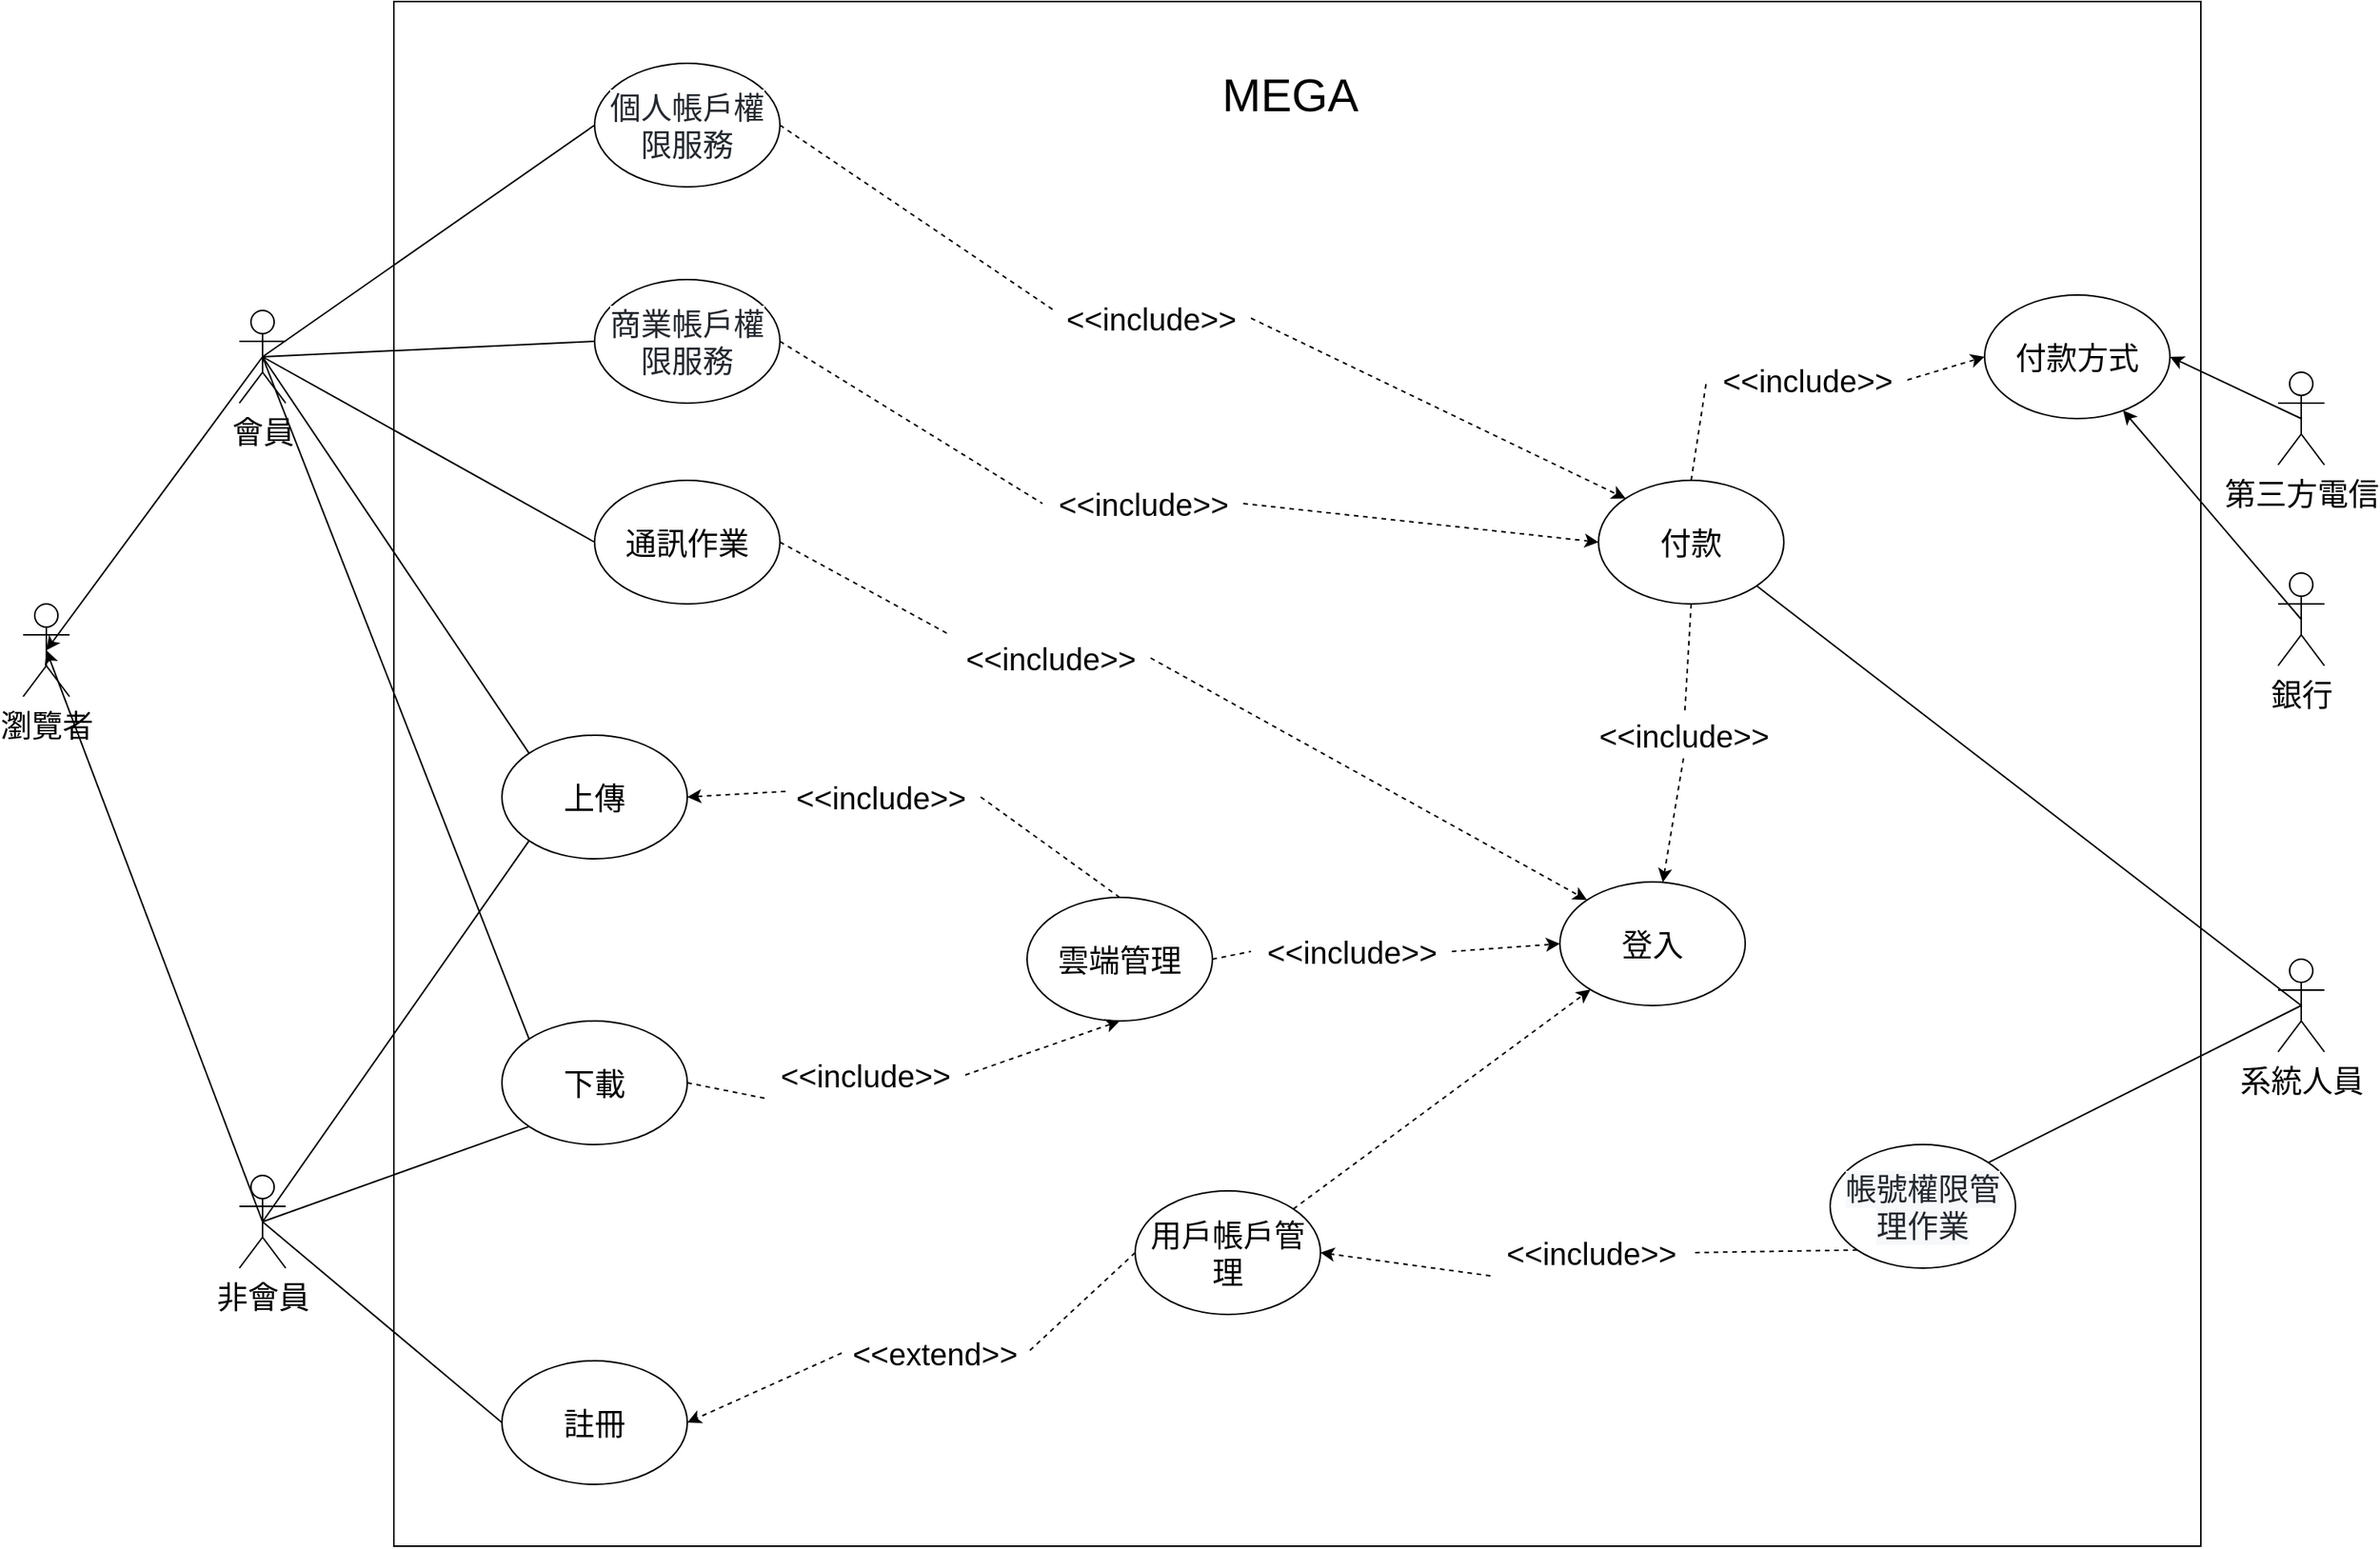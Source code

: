 <mxfile version="18.1.3" type="device"><diagram id="usIcNRxFysxi4RKqTmF2" name="第1頁"><mxGraphModel dx="1692" dy="1504" grid="1" gridSize="10" guides="1" tooltips="1" connect="1" arrows="0" fold="1" page="1" pageScale="1" pageWidth="1654" pageHeight="1169" math="0" shadow="0"><root><mxCell id="0"/><mxCell id="1" parent="0"/><mxCell id="QyxepqfQMqeC5QiL6Orz-121" value="" style="rounded=0;whiteSpace=wrap;html=1;fontSize=20;" vertex="1" parent="1"><mxGeometry x="310" y="40" width="1170" height="1000" as="geometry"/></mxCell><mxCell id="QyxepqfQMqeC5QiL6Orz-1" value="&lt;font style=&quot;font-size: 20px;&quot;&gt;登入&lt;/font&gt;" style="ellipse;whiteSpace=wrap;html=1;" vertex="1" parent="1"><mxGeometry x="1065" y="610" width="120" height="80" as="geometry"/></mxCell><mxCell id="QyxepqfQMqeC5QiL6Orz-88" style="edgeStyle=none;rounded=0;orthogonalLoop=1;jettySize=auto;html=1;entryX=0;entryY=0.5;entryDx=0;entryDy=0;dashed=1;fontSize=20;endArrow=classic;endFill=1;elbow=vertical;exitX=1;exitY=0.5;exitDx=0;exitDy=0;startArrow=none;" edge="1" parent="1" source="QyxepqfQMqeC5QiL6Orz-110" target="QyxepqfQMqeC5QiL6Orz-1"><mxGeometry relative="1" as="geometry"><mxPoint x="730" y="555" as="sourcePoint"/></mxGeometry></mxCell><mxCell id="QyxepqfQMqeC5QiL6Orz-100" style="edgeStyle=none;rounded=0;orthogonalLoop=1;jettySize=auto;html=1;exitX=0.028;exitY=0.379;exitDx=0;exitDy=0;dashed=1;fontSize=20;endArrow=classic;endFill=1;elbow=vertical;exitPerimeter=0;startArrow=none;entryX=1;entryY=0.5;entryDx=0;entryDy=0;" edge="1" parent="1" source="QyxepqfQMqeC5QiL6Orz-95" target="QyxepqfQMqeC5QiL6Orz-75"><mxGeometry relative="1" as="geometry"><mxPoint x="510" y="551" as="targetPoint"/></mxGeometry></mxCell><mxCell id="QyxepqfQMqeC5QiL6Orz-2" value="&lt;font style=&quot;font-size: 20px;&quot;&gt;雲端管理&lt;/font&gt;" style="ellipse;whiteSpace=wrap;html=1;" vertex="1" parent="1"><mxGeometry x="720" y="620" width="120" height="80" as="geometry"/></mxCell><mxCell id="QyxepqfQMqeC5QiL6Orz-51" style="edgeStyle=none;rounded=0;orthogonalLoop=1;jettySize=auto;html=1;exitX=0;exitY=0.5;exitDx=0;exitDy=0;entryX=0.5;entryY=0.5;entryDx=0;entryDy=0;entryPerimeter=0;fontSize=20;endArrow=none;endFill=0;elbow=vertical;" edge="1" parent="1" source="QyxepqfQMqeC5QiL6Orz-3" target="QyxepqfQMqeC5QiL6Orz-45"><mxGeometry relative="1" as="geometry"/></mxCell><mxCell id="QyxepqfQMqeC5QiL6Orz-3" value="&lt;font style=&quot;font-size: 20px;&quot;&gt;註冊&lt;/font&gt;" style="ellipse;whiteSpace=wrap;html=1;" vertex="1" parent="1"><mxGeometry x="380" y="920" width="120" height="80" as="geometry"/></mxCell><mxCell id="QyxepqfQMqeC5QiL6Orz-50" style="edgeStyle=none;rounded=0;orthogonalLoop=1;jettySize=auto;html=1;exitX=0;exitY=0;exitDx=0;exitDy=0;fontSize=20;endArrow=none;endFill=0;elbow=vertical;entryX=0.5;entryY=0.5;entryDx=0;entryDy=0;entryPerimeter=0;" edge="1" parent="1" source="QyxepqfQMqeC5QiL6Orz-4" target="QyxepqfQMqeC5QiL6Orz-44"><mxGeometry relative="1" as="geometry"><mxPoint x="300" y="350" as="targetPoint"/></mxGeometry></mxCell><mxCell id="QyxepqfQMqeC5QiL6Orz-53" style="edgeStyle=none;rounded=0;orthogonalLoop=1;jettySize=auto;html=1;exitX=0;exitY=1;exitDx=0;exitDy=0;fontSize=20;endArrow=none;endFill=0;elbow=vertical;entryX=0.5;entryY=0.5;entryDx=0;entryDy=0;entryPerimeter=0;" edge="1" parent="1" source="QyxepqfQMqeC5QiL6Orz-4" target="QyxepqfQMqeC5QiL6Orz-45"><mxGeometry relative="1" as="geometry"/></mxCell><mxCell id="QyxepqfQMqeC5QiL6Orz-89" style="edgeStyle=none;rounded=0;orthogonalLoop=1;jettySize=auto;html=1;exitX=1;exitY=0.5;exitDx=0;exitDy=0;entryX=0.5;entryY=1;entryDx=0;entryDy=0;dashed=1;fontSize=20;endArrow=classic;endFill=1;elbow=vertical;startArrow=none;" edge="1" parent="1" source="QyxepqfQMqeC5QiL6Orz-94" target="QyxepqfQMqeC5QiL6Orz-2"><mxGeometry relative="1" as="geometry"/></mxCell><mxCell id="QyxepqfQMqeC5QiL6Orz-4" value="&lt;font style=&quot;font-size: 20px;&quot;&gt;下載&lt;/font&gt;" style="ellipse;whiteSpace=wrap;html=1;" vertex="1" parent="1"><mxGeometry x="380" y="700" width="120" height="80" as="geometry"/></mxCell><mxCell id="QyxepqfQMqeC5QiL6Orz-58" style="edgeStyle=none;rounded=0;orthogonalLoop=1;jettySize=auto;html=1;exitX=0;exitY=0.5;exitDx=0;exitDy=0;entryX=1;entryY=0.5;entryDx=0;entryDy=0;fontSize=20;endArrow=classic;endFill=1;elbow=vertical;dashed=1;startArrow=none;" edge="1" parent="1" source="QyxepqfQMqeC5QiL6Orz-92" target="QyxepqfQMqeC5QiL6Orz-3"><mxGeometry relative="1" as="geometry"/></mxCell><mxCell id="QyxepqfQMqeC5QiL6Orz-68" style="edgeStyle=none;rounded=0;orthogonalLoop=1;jettySize=auto;html=1;exitX=1;exitY=0;exitDx=0;exitDy=0;fontSize=20;endArrow=classic;endFill=1;elbow=vertical;dashed=1;" edge="1" parent="1" source="QyxepqfQMqeC5QiL6Orz-5" target="QyxepqfQMqeC5QiL6Orz-1"><mxGeometry relative="1" as="geometry"/></mxCell><mxCell id="QyxepqfQMqeC5QiL6Orz-5" value="&lt;font style=&quot;font-size: 20px;&quot;&gt;用戶帳戶管理&lt;/font&gt;" style="ellipse;whiteSpace=wrap;html=1;" vertex="1" parent="1"><mxGeometry x="790" y="810" width="120" height="80" as="geometry"/></mxCell><mxCell id="QyxepqfQMqeC5QiL6Orz-82" style="edgeStyle=none;rounded=0;orthogonalLoop=1;jettySize=auto;html=1;exitX=1;exitY=0;exitDx=0;exitDy=0;entryX=0.5;entryY=0.5;entryDx=0;entryDy=0;entryPerimeter=0;fontSize=20;endArrow=none;endFill=0;elbow=vertical;" edge="1" parent="1" source="QyxepqfQMqeC5QiL6Orz-7" target="QyxepqfQMqeC5QiL6Orz-14"><mxGeometry relative="1" as="geometry"/></mxCell><mxCell id="QyxepqfQMqeC5QiL6Orz-83" style="edgeStyle=none;rounded=0;orthogonalLoop=1;jettySize=auto;html=1;exitX=0;exitY=1;exitDx=0;exitDy=0;entryX=1;entryY=0.5;entryDx=0;entryDy=0;fontSize=20;endArrow=classic;endFill=1;elbow=vertical;dashed=1;startArrow=none;" edge="1" parent="1" source="QyxepqfQMqeC5QiL6Orz-111" target="QyxepqfQMqeC5QiL6Orz-5"><mxGeometry relative="1" as="geometry"/></mxCell><mxCell id="QyxepqfQMqeC5QiL6Orz-7" value="&lt;span style=&quot;color: rgb(36, 41, 47); font-family: -apple-system, BlinkMacSystemFont, &amp;quot;Segoe UI&amp;quot;, Helvetica, Arial, sans-serif, &amp;quot;Apple Color Emoji&amp;quot;, &amp;quot;Segoe UI Emoji&amp;quot;; text-align: start; background-color: rgb(246, 248, 250);&quot;&gt;&lt;font style=&quot;font-size: 20px;&quot;&gt;帳號權限管理作業&lt;/font&gt;&lt;/span&gt;" style="ellipse;whiteSpace=wrap;html=1;fontSize=20;" vertex="1" parent="1"><mxGeometry x="1240" y="780" width="120" height="80" as="geometry"/></mxCell><mxCell id="QyxepqfQMqeC5QiL6Orz-62" style="edgeStyle=none;rounded=0;orthogonalLoop=1;jettySize=auto;html=1;exitX=1;exitY=0.5;exitDx=0;exitDy=0;entryX=0;entryY=0;entryDx=0;entryDy=0;dashed=1;fontSize=20;endArrow=classic;endFill=1;elbow=vertical;startArrow=none;" edge="1" parent="1" source="QyxepqfQMqeC5QiL6Orz-40" target="QyxepqfQMqeC5QiL6Orz-57"><mxGeometry relative="1" as="geometry"/></mxCell><mxCell id="QyxepqfQMqeC5QiL6Orz-8" value="&lt;span style=&quot;color: rgb(36, 41, 47); font-family: -apple-system, BlinkMacSystemFont, &amp;quot;Segoe UI&amp;quot;, Helvetica, Arial, sans-serif, &amp;quot;Apple Color Emoji&amp;quot;, &amp;quot;Segoe UI Emoji&amp;quot;; text-align: start; background-color: rgb(255, 255, 255);&quot;&gt;個人帳戶權限服務&lt;/span&gt;" style="ellipse;whiteSpace=wrap;html=1;fontSize=20;" vertex="1" parent="1"><mxGeometry x="440" y="80" width="120" height="80" as="geometry"/></mxCell><mxCell id="QyxepqfQMqeC5QiL6Orz-104" style="edgeStyle=none;rounded=0;orthogonalLoop=1;jettySize=auto;html=1;exitX=1;exitY=0.5;exitDx=0;exitDy=0;entryX=0;entryY=0;entryDx=0;entryDy=0;dashed=1;fontSize=20;endArrow=classic;endFill=1;elbow=vertical;startArrow=none;" edge="1" parent="1" source="QyxepqfQMqeC5QiL6Orz-66" target="QyxepqfQMqeC5QiL6Orz-1"><mxGeometry relative="1" as="geometry"/></mxCell><mxCell id="QyxepqfQMqeC5QiL6Orz-9" value="通訊作業" style="ellipse;whiteSpace=wrap;html=1;fontSize=20;" vertex="1" parent="1"><mxGeometry x="440" y="350" width="120" height="80" as="geometry"/></mxCell><mxCell id="QyxepqfQMqeC5QiL6Orz-63" style="edgeStyle=none;rounded=0;orthogonalLoop=1;jettySize=auto;html=1;exitX=1;exitY=0.5;exitDx=0;exitDy=0;dashed=1;fontSize=20;endArrow=classic;endFill=1;elbow=vertical;entryX=0;entryY=0.5;entryDx=0;entryDy=0;startArrow=none;" edge="1" parent="1" source="QyxepqfQMqeC5QiL6Orz-65" target="QyxepqfQMqeC5QiL6Orz-57"><mxGeometry relative="1" as="geometry"><mxPoint x="820" y="300" as="targetPoint"/></mxGeometry></mxCell><mxCell id="QyxepqfQMqeC5QiL6Orz-11" value="&lt;span style=&quot;color: rgb(36, 41, 47); font-family: -apple-system, BlinkMacSystemFont, &amp;quot;Segoe UI&amp;quot;, Helvetica, Arial, sans-serif, &amp;quot;Apple Color Emoji&amp;quot;, &amp;quot;Segoe UI Emoji&amp;quot;; text-align: start; background-color: rgb(255, 255, 255);&quot;&gt;商業帳戶權限服務&lt;/span&gt;" style="ellipse;whiteSpace=wrap;html=1;fontSize=20;" vertex="1" parent="1"><mxGeometry x="440" y="220" width="120" height="80" as="geometry"/></mxCell><mxCell id="QyxepqfQMqeC5QiL6Orz-12" value="瀏覽者" style="shape=umlActor;verticalLabelPosition=bottom;verticalAlign=top;html=1;outlineConnect=0;fontSize=20;" vertex="1" parent="1"><mxGeometry x="70" y="430" width="30" height="60" as="geometry"/></mxCell><mxCell id="QyxepqfQMqeC5QiL6Orz-14" value="系統人員" style="shape=umlActor;verticalLabelPosition=bottom;verticalAlign=top;html=1;fontSize=20;" vertex="1" parent="1"><mxGeometry x="1530" y="660" width="30" height="60" as="geometry"/></mxCell><mxCell id="QyxepqfQMqeC5QiL6Orz-48" style="edgeStyle=none;rounded=0;orthogonalLoop=1;jettySize=auto;html=1;exitX=0.5;exitY=0.5;exitDx=0;exitDy=0;exitPerimeter=0;fontSize=20;endArrow=classic;endFill=1;elbow=vertical;entryX=0.5;entryY=0.5;entryDx=0;entryDy=0;entryPerimeter=0;" edge="1" parent="1" source="QyxepqfQMqeC5QiL6Orz-44" target="QyxepqfQMqeC5QiL6Orz-12"><mxGeometry relative="1" as="geometry"><mxPoint x="180" y="430" as="targetPoint"/></mxGeometry></mxCell><mxCell id="QyxepqfQMqeC5QiL6Orz-59" style="edgeStyle=none;rounded=0;orthogonalLoop=1;jettySize=auto;html=1;exitX=0.5;exitY=0.5;exitDx=0;exitDy=0;exitPerimeter=0;entryX=0;entryY=0.5;entryDx=0;entryDy=0;fontSize=20;endArrow=none;endFill=0;elbow=vertical;" edge="1" parent="1" source="QyxepqfQMqeC5QiL6Orz-44" target="QyxepqfQMqeC5QiL6Orz-8"><mxGeometry relative="1" as="geometry"/></mxCell><mxCell id="QyxepqfQMqeC5QiL6Orz-60" style="edgeStyle=none;rounded=0;orthogonalLoop=1;jettySize=auto;html=1;exitX=0.5;exitY=0.5;exitDx=0;exitDy=0;exitPerimeter=0;entryX=0;entryY=0.5;entryDx=0;entryDy=0;fontSize=20;endArrow=none;endFill=0;elbow=vertical;" edge="1" parent="1" source="QyxepqfQMqeC5QiL6Orz-44" target="QyxepqfQMqeC5QiL6Orz-11"><mxGeometry relative="1" as="geometry"/></mxCell><mxCell id="QyxepqfQMqeC5QiL6Orz-96" style="edgeStyle=none;rounded=0;orthogonalLoop=1;jettySize=auto;html=1;exitX=0.5;exitY=0.5;exitDx=0;exitDy=0;exitPerimeter=0;entryX=0;entryY=0;entryDx=0;entryDy=0;fontSize=20;endArrow=none;endFill=0;elbow=vertical;" edge="1" parent="1" source="QyxepqfQMqeC5QiL6Orz-44" target="QyxepqfQMqeC5QiL6Orz-75"><mxGeometry relative="1" as="geometry"/></mxCell><mxCell id="QyxepqfQMqeC5QiL6Orz-105" style="edgeStyle=none;rounded=0;orthogonalLoop=1;jettySize=auto;html=1;exitX=0.5;exitY=0.5;exitDx=0;exitDy=0;exitPerimeter=0;entryX=0;entryY=0.5;entryDx=0;entryDy=0;fontSize=20;endArrow=none;endFill=0;elbow=vertical;" edge="1" parent="1" source="QyxepqfQMqeC5QiL6Orz-44" target="QyxepqfQMqeC5QiL6Orz-9"><mxGeometry relative="1" as="geometry"/></mxCell><mxCell id="QyxepqfQMqeC5QiL6Orz-44" value="會員" style="shape=umlActor;verticalLabelPosition=bottom;verticalAlign=top;html=1;outlineConnect=0;fontSize=20;" vertex="1" parent="1"><mxGeometry x="210" y="240" width="30" height="60" as="geometry"/></mxCell><mxCell id="QyxepqfQMqeC5QiL6Orz-49" style="edgeStyle=none;rounded=0;orthogonalLoop=1;jettySize=auto;html=1;exitX=0.5;exitY=0.5;exitDx=0;exitDy=0;exitPerimeter=0;fontSize=20;endArrow=classic;endFill=1;elbow=vertical;entryX=0.5;entryY=0.5;entryDx=0;entryDy=0;entryPerimeter=0;" edge="1" parent="1" source="QyxepqfQMqeC5QiL6Orz-45" target="QyxepqfQMqeC5QiL6Orz-12"><mxGeometry relative="1" as="geometry"><mxPoint x="170" y="530" as="targetPoint"/></mxGeometry></mxCell><mxCell id="QyxepqfQMqeC5QiL6Orz-120" style="edgeStyle=none;rounded=0;orthogonalLoop=1;jettySize=auto;html=1;exitX=0.5;exitY=0.5;exitDx=0;exitDy=0;exitPerimeter=0;entryX=0;entryY=1;entryDx=0;entryDy=0;fontSize=20;endArrow=none;endFill=0;elbow=vertical;" edge="1" parent="1" source="QyxepqfQMqeC5QiL6Orz-45" target="QyxepqfQMqeC5QiL6Orz-75"><mxGeometry relative="1" as="geometry"/></mxCell><mxCell id="QyxepqfQMqeC5QiL6Orz-45" value="非會員" style="shape=umlActor;verticalLabelPosition=bottom;verticalAlign=top;html=1;outlineConnect=0;fontSize=20;" vertex="1" parent="1"><mxGeometry x="210" y="800" width="30" height="60" as="geometry"/></mxCell><mxCell id="QyxepqfQMqeC5QiL6Orz-72" style="edgeStyle=none;rounded=0;orthogonalLoop=1;jettySize=auto;html=1;exitX=1;exitY=0.5;exitDx=0;exitDy=0;dashed=1;fontSize=20;endArrow=classic;endFill=1;elbow=vertical;entryX=0;entryY=0.5;entryDx=0;entryDy=0;startArrow=none;" edge="1" parent="1" source="QyxepqfQMqeC5QiL6Orz-118" target="QyxepqfQMqeC5QiL6Orz-69"><mxGeometry relative="1" as="geometry"><mxPoint x="1170" y="370" as="targetPoint"/></mxGeometry></mxCell><mxCell id="QyxepqfQMqeC5QiL6Orz-81" style="edgeStyle=none;rounded=0;orthogonalLoop=1;jettySize=auto;html=1;exitX=1;exitY=1;exitDx=0;exitDy=0;entryX=0.5;entryY=0.5;entryDx=0;entryDy=0;entryPerimeter=0;fontSize=20;endArrow=none;endFill=0;elbow=vertical;" edge="1" parent="1" source="QyxepqfQMqeC5QiL6Orz-57" target="QyxepqfQMqeC5QiL6Orz-14"><mxGeometry relative="1" as="geometry"/></mxCell><mxCell id="QyxepqfQMqeC5QiL6Orz-85" style="edgeStyle=none;rounded=0;orthogonalLoop=1;jettySize=auto;html=1;exitX=0.5;exitY=1;exitDx=0;exitDy=0;dashed=1;fontSize=20;endArrow=classic;endFill=1;elbow=vertical;startArrow=none;" edge="1" parent="1" source="QyxepqfQMqeC5QiL6Orz-113" target="QyxepqfQMqeC5QiL6Orz-1"><mxGeometry relative="1" as="geometry"/></mxCell><mxCell id="QyxepqfQMqeC5QiL6Orz-57" value="付款" style="ellipse;whiteSpace=wrap;html=1;fontSize=20;" vertex="1" parent="1"><mxGeometry x="1090" y="350" width="120" height="80" as="geometry"/></mxCell><mxCell id="QyxepqfQMqeC5QiL6Orz-73" style="edgeStyle=none;rounded=0;orthogonalLoop=1;jettySize=auto;html=1;exitX=0.5;exitY=0.5;exitDx=0;exitDy=0;exitPerimeter=0;fontSize=20;endArrow=classic;endFill=1;elbow=vertical;" edge="1" parent="1" source="QyxepqfQMqeC5QiL6Orz-61" target="QyxepqfQMqeC5QiL6Orz-69"><mxGeometry relative="1" as="geometry"/></mxCell><mxCell id="QyxepqfQMqeC5QiL6Orz-61" value="銀行" style="shape=umlActor;verticalLabelPosition=bottom;verticalAlign=top;html=1;outlineConnect=0;fontSize=20;" vertex="1" parent="1"><mxGeometry x="1530" y="410" width="30" height="60" as="geometry"/></mxCell><mxCell id="QyxepqfQMqeC5QiL6Orz-40" value="&amp;lt;&amp;lt;include&amp;gt;&amp;gt;" style="text;html=1;resizable=0;autosize=1;align=center;verticalAlign=middle;points=[];fillColor=none;strokeColor=none;rounded=0;fontSize=20;" vertex="1" parent="1"><mxGeometry x="735" y="230" width="130" height="30" as="geometry"/></mxCell><mxCell id="QyxepqfQMqeC5QiL6Orz-64" value="" style="edgeStyle=none;rounded=0;orthogonalLoop=1;jettySize=auto;html=1;exitX=1;exitY=0.5;exitDx=0;exitDy=0;entryX=0.028;entryY=0.358;entryDx=0;entryDy=0;entryPerimeter=0;dashed=1;fontSize=20;endArrow=none;endFill=1;elbow=vertical;" edge="1" parent="1" source="QyxepqfQMqeC5QiL6Orz-8" target="QyxepqfQMqeC5QiL6Orz-40"><mxGeometry relative="1" as="geometry"><mxPoint x="720" y="240" as="sourcePoint"/><mxPoint x="803.36" y="318.64" as="targetPoint"/></mxGeometry></mxCell><mxCell id="QyxepqfQMqeC5QiL6Orz-65" value="&amp;lt;&amp;lt;include&amp;gt;&amp;gt;" style="text;html=1;resizable=0;autosize=1;align=center;verticalAlign=middle;points=[];fillColor=none;strokeColor=none;rounded=0;fontSize=20;" vertex="1" parent="1"><mxGeometry x="730" y="350" width="130" height="30" as="geometry"/></mxCell><mxCell id="QyxepqfQMqeC5QiL6Orz-67" value="" style="edgeStyle=none;rounded=0;orthogonalLoop=1;jettySize=auto;html=1;exitX=1;exitY=0.5;exitDx=0;exitDy=0;dashed=1;fontSize=20;endArrow=none;endFill=1;elbow=vertical;entryX=0;entryY=0.5;entryDx=0;entryDy=0;" edge="1" parent="1" source="QyxepqfQMqeC5QiL6Orz-11" target="QyxepqfQMqeC5QiL6Orz-65"><mxGeometry relative="1" as="geometry"><mxPoint x="877" y="350" as="targetPoint"/><mxPoint x="720" y="430" as="sourcePoint"/></mxGeometry></mxCell><mxCell id="QyxepqfQMqeC5QiL6Orz-69" value="付款方式" style="ellipse;whiteSpace=wrap;html=1;fontSize=20;" vertex="1" parent="1"><mxGeometry x="1340" y="230" width="120" height="80" as="geometry"/></mxCell><mxCell id="QyxepqfQMqeC5QiL6Orz-75" value="上傳" style="ellipse;whiteSpace=wrap;html=1;fontSize=20;" vertex="1" parent="1"><mxGeometry x="380" y="515" width="120" height="80" as="geometry"/></mxCell><mxCell id="QyxepqfQMqeC5QiL6Orz-77" style="edgeStyle=none;rounded=0;orthogonalLoop=1;jettySize=auto;html=1;exitX=0.5;exitY=0.5;exitDx=0;exitDy=0;exitPerimeter=0;entryX=1;entryY=0.5;entryDx=0;entryDy=0;fontSize=20;endArrow=classic;endFill=1;elbow=vertical;" edge="1" parent="1" source="QyxepqfQMqeC5QiL6Orz-76" target="QyxepqfQMqeC5QiL6Orz-69"><mxGeometry relative="1" as="geometry"/></mxCell><mxCell id="QyxepqfQMqeC5QiL6Orz-76" value="第三方電信" style="shape=umlActor;verticalLabelPosition=bottom;verticalAlign=top;html=1;outlineConnect=0;fontSize=20;" vertex="1" parent="1"><mxGeometry x="1530" y="280" width="30" height="60" as="geometry"/></mxCell><mxCell id="QyxepqfQMqeC5QiL6Orz-66" value="&amp;lt;&amp;lt;include&amp;gt;&amp;gt;" style="text;html=1;resizable=0;autosize=1;align=center;verticalAlign=middle;points=[];fillColor=none;strokeColor=none;rounded=0;fontSize=20;" vertex="1" parent="1"><mxGeometry x="670" y="450" width="130" height="30" as="geometry"/></mxCell><mxCell id="QyxepqfQMqeC5QiL6Orz-106" value="" style="edgeStyle=none;rounded=0;orthogonalLoop=1;jettySize=auto;html=1;exitX=1;exitY=0.5;exitDx=0;exitDy=0;entryX=0;entryY=0;entryDx=0;entryDy=0;dashed=1;fontSize=20;endArrow=none;endFill=1;elbow=vertical;" edge="1" parent="1" source="QyxepqfQMqeC5QiL6Orz-9" target="QyxepqfQMqeC5QiL6Orz-66"><mxGeometry relative="1" as="geometry"><mxPoint x="600" y="390" as="sourcePoint"/><mxPoint x="887.574" y="541.716" as="targetPoint"/></mxGeometry></mxCell><mxCell id="QyxepqfQMqeC5QiL6Orz-92" value="&amp;lt;&amp;lt;extend&amp;gt;&amp;gt;" style="text;html=1;resizable=0;autosize=1;align=center;verticalAlign=middle;points=[];fillColor=none;strokeColor=none;rounded=0;fontSize=20;" vertex="1" parent="1"><mxGeometry x="600" y="900" width="120" height="30" as="geometry"/></mxCell><mxCell id="QyxepqfQMqeC5QiL6Orz-107" value="" style="edgeStyle=none;rounded=0;orthogonalLoop=1;jettySize=auto;html=1;exitX=0;exitY=0.5;exitDx=0;exitDy=0;entryX=1;entryY=0.5;entryDx=0;entryDy=0;fontSize=20;endArrow=none;endFill=1;elbow=vertical;dashed=1;" edge="1" parent="1" source="QyxepqfQMqeC5QiL6Orz-5" target="QyxepqfQMqeC5QiL6Orz-92"><mxGeometry relative="1" as="geometry"><mxPoint x="740" y="850" as="sourcePoint"/><mxPoint x="540" y="850" as="targetPoint"/></mxGeometry></mxCell><mxCell id="QyxepqfQMqeC5QiL6Orz-94" value="&amp;lt;&amp;lt;include&amp;gt;&amp;gt;" style="text;html=1;resizable=0;autosize=1;align=center;verticalAlign=middle;points=[];fillColor=none;strokeColor=none;rounded=0;fontSize=20;" vertex="1" parent="1"><mxGeometry x="550" y="720" width="130" height="30" as="geometry"/></mxCell><mxCell id="QyxepqfQMqeC5QiL6Orz-108" value="" style="edgeStyle=none;rounded=0;orthogonalLoop=1;jettySize=auto;html=1;exitX=1;exitY=0.5;exitDx=0;exitDy=0;entryX=0;entryY=1;entryDx=0;entryDy=0;dashed=1;fontSize=20;endArrow=none;endFill=1;elbow=vertical;" edge="1" parent="1" source="QyxepqfQMqeC5QiL6Orz-4" target="QyxepqfQMqeC5QiL6Orz-94"><mxGeometry relative="1" as="geometry"><mxPoint x="540" y="660" as="sourcePoint"/><mxPoint x="637.574" y="618.284" as="targetPoint"/></mxGeometry></mxCell><mxCell id="QyxepqfQMqeC5QiL6Orz-95" value="&amp;lt;&amp;lt;include&amp;gt;&amp;gt;" style="text;html=1;resizable=0;autosize=1;align=center;verticalAlign=middle;points=[];fillColor=none;strokeColor=none;rounded=0;fontSize=20;" vertex="1" parent="1"><mxGeometry x="560" y="540" width="130" height="30" as="geometry"/></mxCell><mxCell id="QyxepqfQMqeC5QiL6Orz-109" value="" style="edgeStyle=none;rounded=0;orthogonalLoop=1;jettySize=auto;html=1;exitX=0.5;exitY=0;exitDx=0;exitDy=0;entryX=1;entryY=0.5;entryDx=0;entryDy=0;dashed=1;fontSize=20;endArrow=none;endFill=1;elbow=vertical;" edge="1" parent="1" source="QyxepqfQMqeC5QiL6Orz-2" target="QyxepqfQMqeC5QiL6Orz-95"><mxGeometry relative="1" as="geometry"><mxPoint x="653.36" y="570.32" as="sourcePoint"/><mxPoint x="550" y="510" as="targetPoint"/></mxGeometry></mxCell><mxCell id="QyxepqfQMqeC5QiL6Orz-111" value="&amp;lt;&amp;lt;include&amp;gt;&amp;gt;" style="text;html=1;resizable=0;autosize=1;align=center;verticalAlign=middle;points=[];fillColor=none;strokeColor=none;rounded=0;fontSize=20;" vertex="1" parent="1"><mxGeometry x="1020" y="835" width="130" height="30" as="geometry"/></mxCell><mxCell id="QyxepqfQMqeC5QiL6Orz-112" value="" style="edgeStyle=none;rounded=0;orthogonalLoop=1;jettySize=auto;html=1;exitX=0;exitY=1;exitDx=0;exitDy=0;entryX=1;entryY=0.5;entryDx=0;entryDy=0;fontSize=20;endArrow=none;endFill=1;elbow=vertical;dashed=1;" edge="1" parent="1" source="QyxepqfQMqeC5QiL6Orz-7" target="QyxepqfQMqeC5QiL6Orz-111"><mxGeometry relative="1" as="geometry"><mxPoint x="1087.574" y="768.284" as="sourcePoint"/><mxPoint x="870" y="870" as="targetPoint"/></mxGeometry></mxCell><mxCell id="QyxepqfQMqeC5QiL6Orz-113" value="&amp;lt;&amp;lt;include&amp;gt;&amp;gt;" style="text;html=1;resizable=0;autosize=1;align=center;verticalAlign=middle;points=[];fillColor=none;strokeColor=none;rounded=0;fontSize=20;" vertex="1" parent="1"><mxGeometry x="1080" y="500" width="130" height="30" as="geometry"/></mxCell><mxCell id="QyxepqfQMqeC5QiL6Orz-114" value="" style="edgeStyle=none;rounded=0;orthogonalLoop=1;jettySize=auto;html=1;exitX=0.5;exitY=1;exitDx=0;exitDy=0;dashed=1;fontSize=20;endArrow=none;endFill=1;elbow=vertical;" edge="1" parent="1" source="QyxepqfQMqeC5QiL6Orz-57" target="QyxepqfQMqeC5QiL6Orz-113"><mxGeometry relative="1" as="geometry"><mxPoint x="1000" y="410" as="sourcePoint"/><mxPoint x="1000" y="560" as="targetPoint"/></mxGeometry></mxCell><mxCell id="QyxepqfQMqeC5QiL6Orz-110" value="&amp;lt;&amp;lt;include&amp;gt;&amp;gt;" style="text;html=1;resizable=0;autosize=1;align=center;verticalAlign=middle;points=[];fillColor=none;strokeColor=none;rounded=0;fontSize=20;" vertex="1" parent="1"><mxGeometry x="865" y="640" width="130" height="30" as="geometry"/></mxCell><mxCell id="QyxepqfQMqeC5QiL6Orz-115" value="" style="edgeStyle=none;rounded=0;orthogonalLoop=1;jettySize=auto;html=1;entryX=0;entryY=0.5;entryDx=0;entryDy=0;dashed=1;fontSize=20;endArrow=none;endFill=1;elbow=vertical;exitX=1;exitY=0.5;exitDx=0;exitDy=0;" edge="1" parent="1" source="QyxepqfQMqeC5QiL6Orz-2" target="QyxepqfQMqeC5QiL6Orz-110"><mxGeometry relative="1" as="geometry"><mxPoint x="790" y="600" as="sourcePoint"/><mxPoint x="940" y="600" as="targetPoint"/></mxGeometry></mxCell><mxCell id="QyxepqfQMqeC5QiL6Orz-118" value="&amp;lt;&amp;lt;include&amp;gt;&amp;gt;" style="text;html=1;resizable=0;autosize=1;align=center;verticalAlign=middle;points=[];fillColor=none;strokeColor=none;rounded=0;fontSize=20;" vertex="1" parent="1"><mxGeometry x="1160" y="270" width="130" height="30" as="geometry"/></mxCell><mxCell id="QyxepqfQMqeC5QiL6Orz-119" value="" style="edgeStyle=none;rounded=0;orthogonalLoop=1;jettySize=auto;html=1;exitX=0.5;exitY=0;exitDx=0;exitDy=0;dashed=1;fontSize=20;endArrow=none;endFill=1;elbow=vertical;entryX=0;entryY=0.5;entryDx=0;entryDy=0;" edge="1" parent="1" source="QyxepqfQMqeC5QiL6Orz-57" target="QyxepqfQMqeC5QiL6Orz-118"><mxGeometry relative="1" as="geometry"><mxPoint x="1090" y="340" as="sourcePoint"/><mxPoint x="1170" y="320" as="targetPoint"/></mxGeometry></mxCell><mxCell id="QyxepqfQMqeC5QiL6Orz-122" style="edgeStyle=none;rounded=0;orthogonalLoop=1;jettySize=auto;html=1;exitX=0.5;exitY=1;exitDx=0;exitDy=0;fontSize=20;endArrow=none;endFill=0;elbow=vertical;" edge="1" parent="1" source="QyxepqfQMqeC5QiL6Orz-121" target="QyxepqfQMqeC5QiL6Orz-121"><mxGeometry relative="1" as="geometry"/></mxCell><mxCell id="QyxepqfQMqeC5QiL6Orz-123" value="MEGA" style="text;html=1;resizable=0;autosize=1;align=center;verticalAlign=middle;points=[];fillColor=none;strokeColor=none;rounded=0;fontSize=30;" vertex="1" parent="1"><mxGeometry x="840" y="80" width="100" height="40" as="geometry"/></mxCell></root></mxGraphModel></diagram></mxfile>